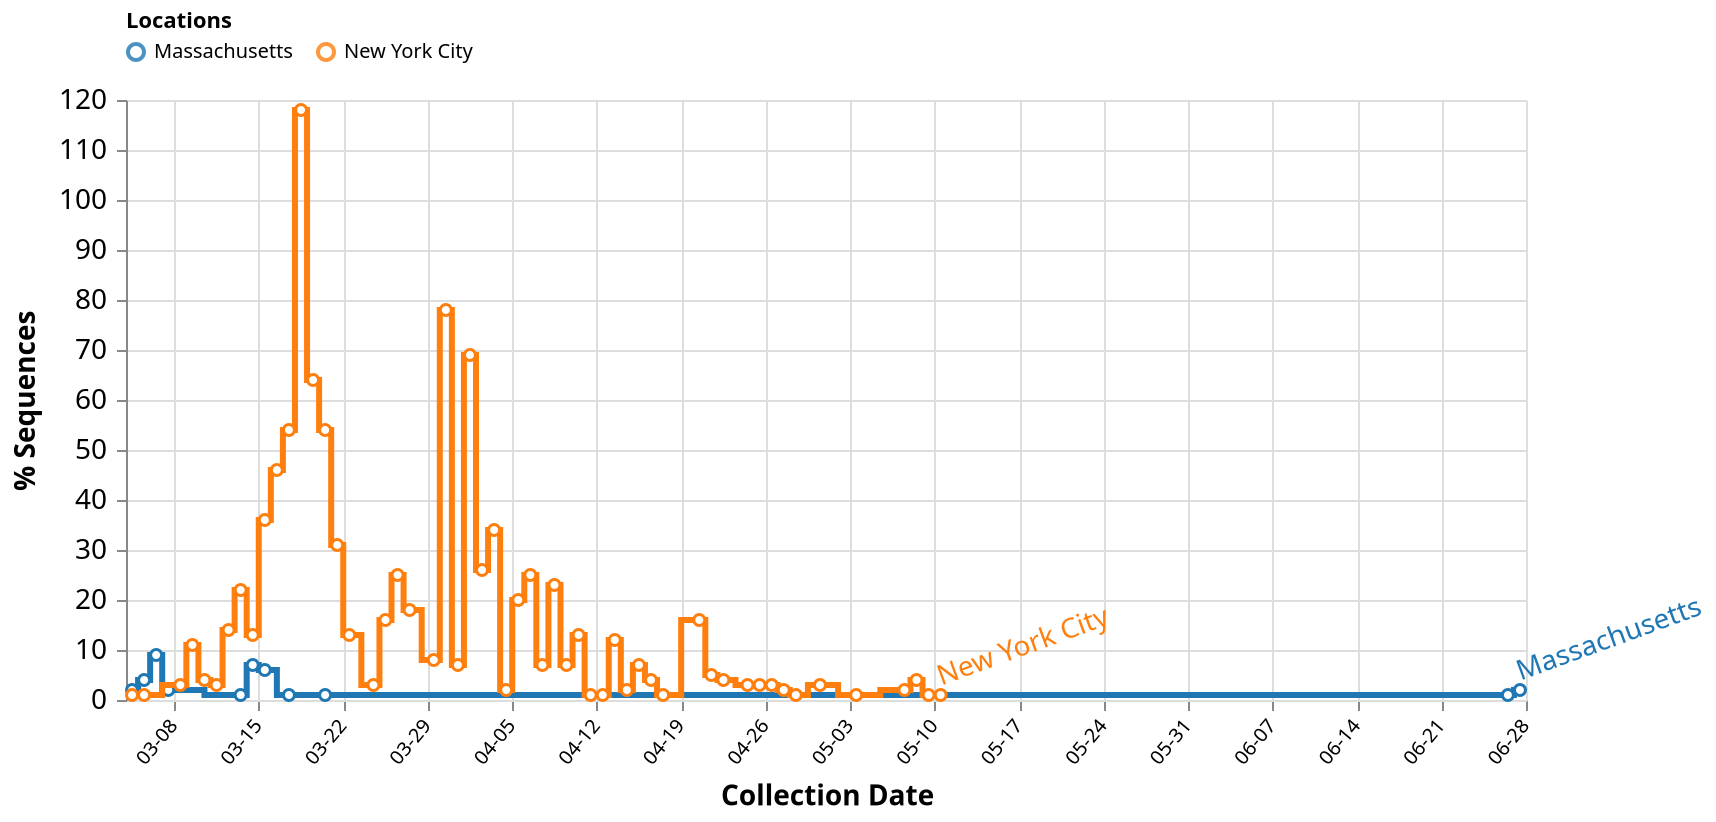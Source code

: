 {
  "$schema": "https://vega.github.io/schema/vega/v5.json",
  "description": "A basic line chart example.",
  "width": 700,
  "height": 300,
  "padding": 5,

  "signals": [
    { "name": "interpolate", "value": "step" },
    {
      "name": "hoverLocation",
      "value": null,
      "on": [
        {
          "events": {
            "merge": [
              {"markname": "locationlines", "type": "mouseover", "consume": true },
              {"markname": "locationdots", "type": "mouseover", "consume": true },
              {"markname": "locationlabel", "type": "mouseover", "consume": true }
            ]
          },
          "update": "{location: datum.location}",
          "force": true
        },
        {
          "events": {
            "merge": [
              {"markname": "locationlines", "type": "mouseout", "consume": true },
              {"markname": "locationdots", "type": "mouseout", "consume": true },
              {"markname": "locationlabel", "type": "mouseout", "consume": true }
            ]
          },
          "update": "null",
          "force": true
        }
      ]
    },
    {
      "name": "dateRangeStart",
      "value": 1575158400000,
      "comment": "Along with dateRangeEnd, these are hard limits on the dates shown. May need to update when we hit 2021. Dates are in milliseconds, unix epoch"
    },
    {
      "name": "dateRangeEnd",
      "value": 1609372800000
    },
    {
      "name": "dateBin",
      "value": 86400000,
      "comment": "Binning of observations by date, where date is in milliseconds. Default is 1 day (1000 * 60 * 60 * 24 = 86400000). This should never be less than a day. This is passed to the bin transform of cases_by_date_and_group. (1 week = 604800000)"
    },
    { "name": "cumulativeWindow", "value": [0, 0]},
    { "name": "yField", "value": "cases_sum_agg" },
    { "name": "yLabel", "value": "% Sequences" },
    { "name": "yFormat", "value": "s" },
    { "name": "tooltipCountFormat", "value": "d" },
    {
      "name": "clear",
      "value": true,
      "comment": "If clicking on anything but a grouped bar, then clear the selection (by clearing the 'selection' data object)",
      "on": [
        {
          "events": "mouseup[!event.item]",
          "update": "true",
          "force": true
        }
      ]
    },
    {
      "name": "shift",
      "value": false,
      "comment": "Track whether or not the shift key is pressed. Used to select multiple groups by holding down shift before clicking",
      "on": [
        {
          "events": {
            "merge": [
              { "markname": "locationlines", "type": "click" },
              { "markname": "locationdots", "type": "click" },
              { "markname": "locationlabel", "type": "click" }
            ]
          },
          "update": "event.shiftKey",
          "force": true
        },
        {
          "events": "@legendLabel:click, @legendSymbol:click",
          "update": "{location: datum.value}",
          "force": true
        }
      ]
    },
    {
      "name": "clicked",
      "value": null,
      "comment": "Track clicks on the group bars, for selection purposes",
      "on": [
        {
          "events": {
            "merge": [
              { "markname": "locationlines", "type": "click" },
              { "markname": "locationdots", "type": "click" },
              { "markname": "locationlabel", "type": "click" }
            ]
          },
          "update": "{location: datum.location}",
          "force": true
        },
        {
          "events": "@legendLabel:click, @legendSymbol:click",
          "update": "{location: datum.value}",
          "force": true
        }
      ]
    }
  ],

  "data": [
    {
      "name": "selectedGroups",
      "values": [
        {"group": "S|614|D|G"}
      ]
    },
    {
      "name": "location_data",
      "format": {
        "parse": {
          "location": "string",
          "cases_sum": "number",
          "location_counts": "number",
          "location_date_count": "number",
          "date": "date:'%Q'"
        }
      },
      "values": [{"location":"Massachusetts","date":"1580256000000","group":"Reference","cases_sum":1,"location_counts":41,"location_date_count":1},{"location":"Massachusetts","date":"1583366400000","group":"S|614|D|G","cases_sum":4,"location_counts":41,"location_date_count":5},{"location":"Massachusetts","date":"1583366400000","group":"Reference","cases_sum":1,"location_counts":41,"location_date_count":5},{"location":"Massachusetts","date":"1583452800000","group":"S|614|D|G","cases_sum":9,"location_counts":41,"location_date_count":9},{"location":"Massachusetts","date":"1583539200000","group":"S|614|D|G","cases_sum":2,"location_counts":41,"location_date_count":2},{"location":"Massachusetts","date":"1583280000000","group":"S|614|D|G","cases_sum":2,"location_counts":41,"location_date_count":2},{"location":"Massachusetts","date":"1584144000000","group":"Reference","cases_sum":3,"location_counts":41,"location_date_count":10},{"location":"Massachusetts","date":"1584144000000","group":"S|614|D|G","cases_sum":7,"location_counts":41,"location_date_count":10},{"location":"Massachusetts","date":"1584057600000","group":"S|614|D|G","cases_sum":1,"location_counts":41,"location_date_count":1},{"location":"Massachusetts","date":"1584230400000","group":"S|614|D|G","cases_sum":6,"location_counts":41,"location_date_count":6},{"location":"Massachusetts","date":"1584230400000","group":"S|5|L|F","cases_sum":1,"location_counts":41,"location_date_count":6},{"location":"Massachusetts","date":"1584662400000","group":"S|614|D|G","cases_sum":1,"location_counts":41,"location_date_count":1},{"location":"Massachusetts","date":"1584662400000","group":"S|1104|V|L","cases_sum":1,"location_counts":41,"location_date_count":1},{"location":"Massachusetts","date":"1593216000000","group":"S|483|V|F","cases_sum":1,"location_counts":41,"location_date_count":2},{"location":"Massachusetts","date":"1593216000000","group":"S|614|D|G","cases_sum":2,"location_counts":41,"location_date_count":2},{"location":"Massachusetts","date":"1593129600000","group":"S|614|D|G","cases_sum":1,"location_counts":41,"location_date_count":1},{"location":"Massachusetts","date":"1584403200000","group":"S|614|D|G","cases_sum":1,"location_counts":41,"location_date_count":1},{"location":"New York City","date":"1584316800000","group":"S|614|D|G","cases_sum":46,"location_counts":1023,"location_date_count":52},{"location":"New York City","date":"1584316800000","group":"S|145|Y|H","cases_sum":1,"location_counts":1023,"location_date_count":52},{"location":"New York City","date":"1584316800000","group":"Reference","cases_sum":6,"location_counts":1023,"location_date_count":52},{"location":"New York City","date":"1584316800000","group":"S|243|A|S","cases_sum":1,"location_counts":1023,"location_date_count":52},{"location":"New York City","date":"1584316800000","group":"S|1020|A|S","cases_sum":1,"location_counts":1023,"location_date_count":52},{"location":"New York City","date":"1584403200000","group":"S|614|D|G","cases_sum":54,"location_counts":1023,"location_date_count":63},{"location":"New York City","date":"1584403200000","group":"S|145|Y|H","cases_sum":1,"location_counts":1023,"location_date_count":63},{"location":"New York City","date":"1584403200000","group":"S|5|L|F","cases_sum":1,"location_counts":1023,"location_date_count":63},{"location":"New York City","date":"1584403200000","group":"Reference","cases_sum":7,"location_counts":1023,"location_date_count":63},{"location":"New York City","date":"1584403200000","group":"S|845|A|S","cases_sum":1,"location_counts":1023,"location_date_count":63},{"location":"New York City","date":"1584403200000","group":"S|27|A|V","cases_sum":1,"location_counts":1023,"location_date_count":63},{"location":"New York City","date":"1584144000000","group":"S|614|D|G","cases_sum":13,"location_counts":1023,"location_date_count":15},{"location":"New York City","date":"1584144000000","group":"S|655|H|Y","cases_sum":1,"location_counts":1023,"location_date_count":15},{"location":"New York City","date":"1584144000000","group":"Reference","cases_sum":1,"location_counts":1023,"location_date_count":15},{"location":"New York City","date":"1584230400000","group":"S|614|D|G","cases_sum":36,"location_counts":1023,"location_date_count":37},{"location":"New York City","date":"1584230400000","group":"S|583|E|D","cases_sum":2,"location_counts":1023,"location_date_count":37},{"location":"New York City","date":"1584230400000","group":"Reference","cases_sum":1,"location_counts":1023,"location_date_count":37},{"location":"New York City","date":"1584489600000","group":"Reference","cases_sum":13,"location_counts":1023,"location_date_count":132},{"location":"New York City","date":"1584489600000","group":"S|614|D|G","cases_sum":118,"location_counts":1023,"location_date_count":132},{"location":"New York City","date":"1584489600000","group":"S|1176|V|F","cases_sum":1,"location_counts":1023,"location_date_count":132},{"location":"New York City","date":"1584489600000","group":"S|631|P|S","cases_sum":1,"location_counts":1023,"location_date_count":132},{"location":"New York City","date":"1584489600000","group":"S|90|V|F","cases_sum":1,"location_counts":1023,"location_date_count":132},{"location":"New York City","date":"1584489600000","group":"S|679|N|K","cases_sum":1,"location_counts":1023,"location_date_count":132},{"location":"New York City","date":"1584489600000","group":"S|5|L|F","cases_sum":1,"location_counts":1023,"location_date_count":132},{"location":"New York City","date":"1584489600000","group":"S|83|V|F","cases_sum":1,"location_counts":1023,"location_date_count":132},{"location":"New York City","date":"1584489600000","group":"S|243|A|S","cases_sum":1,"location_counts":1023,"location_date_count":132},{"location":"New York City","date":"1584489600000","group":"S|1162|P|L","cases_sum":1,"location_counts":1023,"location_date_count":132},{"location":"New York City","date":"1584489600000","group":"S|778|T|I","cases_sum":1,"location_counts":1023,"location_date_count":132},{"location":"New York City","date":"1584576000000","group":"S|614|D|G","cases_sum":64,"location_counts":1023,"location_date_count":70},{"location":"New York City","date":"1584576000000","group":"Reference","cases_sum":6,"location_counts":1023,"location_date_count":70},{"location":"New York City","date":"1584576000000","group":"S|67|A|V","cases_sum":1,"location_counts":1023,"location_date_count":70},{"location":"New York City","date":"1584576000000","group":"S|80|D|N","cases_sum":1,"location_counts":1023,"location_date_count":70},{"location":"New York City","date":"1584576000000","group":"S|145|Y|H","cases_sum":2,"location_counts":1023,"location_date_count":70},{"location":"New York City","date":"1583884800000","group":"S|614|D|G","cases_sum":3,"location_counts":1023,"location_date_count":5},{"location":"New York City","date":"1583884800000","group":"Reference","cases_sum":2,"location_counts":1023,"location_date_count":5},{"location":"New York City","date":"1584057600000","group":"S|614|D|G","cases_sum":22,"location_counts":1023,"location_date_count":26},{"location":"New York City","date":"1584057600000","group":"Reference","cases_sum":4,"location_counts":1023,"location_date_count":26},{"location":"New York City","date":"1584748800000","group":"Other","cases_sum":2,"location_counts":1023,"location_date_count":33},{"location":"New York City","date":"1584748800000","group":"S|614|D|G","cases_sum":31,"location_counts":1023,"location_date_count":33},{"location":"New York City","date":"1584748800000","group":"S|323|T|I","cases_sum":1,"location_counts":1023,"location_date_count":33},{"location":"New York City","date":"1584748800000","group":"S|631|P|S","cases_sum":1,"location_counts":1023,"location_date_count":33},{"location":"New York City","date":"1584748800000","group":"Reference","cases_sum":2,"location_counts":1023,"location_date_count":33},{"location":"New York City","date":"1584662400000","group":"S|614|D|G","cases_sum":54,"location_counts":1023,"location_date_count":60},{"location":"New York City","date":"1584662400000","group":"Reference","cases_sum":6,"location_counts":1023,"location_date_count":60},{"location":"New York City","date":"1584662400000","group":"S|618|T|I","cases_sum":1,"location_counts":1023,"location_date_count":60},{"location":"New York City","date":"1584662400000","group":"S|153|M|V","cases_sum":1,"location_counts":1023,"location_date_count":60},{"location":"New York City","date":"1584835200000","group":"S|614|D|G","cases_sum":13,"location_counts":1023,"location_date_count":13},{"location":"New York City","date":"1585612800000","group":"S|614|D|G","cases_sum":7,"location_counts":1023,"location_date_count":7},{"location":"New York City","date":"1585612800000","group":"S|384|P|S","cases_sum":1,"location_counts":1023,"location_date_count":7},{"location":"New York City","date":"1585699200000","group":"S|5|L|F","cases_sum":2,"location_counts":1023,"location_date_count":71},{"location":"New York City","date":"1585699200000","group":"S|614|D|G","cases_sum":69,"location_counts":1023,"location_date_count":71},{"location":"New York City","date":"1585699200000","group":"Other","cases_sum":2,"location_counts":1023,"location_date_count":71},{"location":"New York City","date":"1585699200000","group":"S|655|H|Y","cases_sum":1,"location_counts":1023,"location_date_count":71},{"location":"New York City","date":"1585699200000","group":"Reference","cases_sum":2,"location_counts":1023,"location_date_count":71},{"location":"New York City","date":"1583625600000","group":"S|614|D|G","cases_sum":3,"location_counts":1023,"location_date_count":3},{"location":"New York City","date":"1585872000000","group":"S|614|D|G","cases_sum":34,"location_counts":1023,"location_date_count":37},{"location":"New York City","date":"1585872000000","group":"Reference","cases_sum":3,"location_counts":1023,"location_date_count":37},{"location":"New York City","date":"1585872000000","group":"Other","cases_sum":3,"location_counts":1023,"location_date_count":37},{"location":"New York City","date":"1585872000000","group":"S|323|T|I","cases_sum":1,"location_counts":1023,"location_date_count":37},{"location":"New York City","date":"1583971200000","group":"S|614|D|G","cases_sum":14,"location_counts":1023,"location_date_count":16},{"location":"New York City","date":"1583971200000","group":"Reference","cases_sum":2,"location_counts":1023,"location_date_count":16},{"location":"New York City","date":"1585526400000","group":"S|614|D|G","cases_sum":78,"location_counts":1023,"location_date_count":85},{"location":"New York City","date":"1585526400000","group":"Reference","cases_sum":6,"location_counts":1023,"location_date_count":85},{"location":"New York City","date":"1585526400000","group":"S|145|Y|H","cases_sum":1,"location_counts":1023,"location_date_count":85},{"location":"New York City","date":"1585526400000","group":"S|5|L|F","cases_sum":2,"location_counts":1023,"location_date_count":85},{"location":"New York City","date":"1585526400000","group":"S|98|S|F","cases_sum":1,"location_counts":1023,"location_date_count":85},{"location":"New York City","date":"1585526400000","group":"Other","cases_sum":2,"location_counts":1023,"location_date_count":85},{"location":"New York City","date":"1585526400000","group":"S|384|P|S","cases_sum":1,"location_counts":1023,"location_date_count":85},{"location":"New York City","date":"1586131200000","group":"S|614|D|G","cases_sum":25,"location_counts":1023,"location_date_count":26},{"location":"New York City","date":"1586131200000","group":"Reference","cases_sum":1,"location_counts":1023,"location_date_count":26},{"location":"New York City","date":"1586044800000","group":"S|614|D|G","cases_sum":20,"location_counts":1023,"location_date_count":20},{"location":"New York City","date":"1586044800000","group":"Other","cases_sum":1,"location_counts":1023,"location_date_count":20},{"location":"New York City","date":"1586044800000","group":"S|98|S|F","cases_sum":1,"location_counts":1023,"location_date_count":20},{"location":"New York City","date":"1585785600000","group":"S|614|D|G","cases_sum":26,"location_counts":1023,"location_date_count":26},{"location":"New York City","date":"1585785600000","group":"S|812|P|L","cases_sum":1,"location_counts":1023,"location_date_count":26},{"location":"New York City","date":"1585785600000","group":"Other","cases_sum":1,"location_counts":1023,"location_date_count":26},{"location":"New York City","date":"1585958400000","group":"S|614|D|G","cases_sum":2,"location_counts":1023,"location_date_count":2},{"location":"New York City","date":"1586476800000","group":"S|614|D|G","cases_sum":13,"location_counts":1023,"location_date_count":13},{"location":"New York City","date":"1586476800000","group":"S|5|L|F","cases_sum":1,"location_counts":1023,"location_date_count":13},{"location":"New York City","date":"1586476800000","group":"Other","cases_sum":4,"location_counts":1023,"location_date_count":13},{"location":"New York City","date":"1586476800000","group":"S|647|A|S","cases_sum":1,"location_counts":1023,"location_date_count":13},{"location":"New York City","date":"1586304000000","group":"S|614|D|G","cases_sum":23,"location_counts":1023,"location_date_count":23},{"location":"New York City","date":"1586304000000","group":"S|215|D|Y","cases_sum":1,"location_counts":1023,"location_date_count":23},{"location":"New York City","date":"1586736000000","group":"S|614|D|G","cases_sum":12,"location_counts":1023,"location_date_count":12},{"location":"New York City","date":"1586736000000","group":"S|98|S|F","cases_sum":1,"location_counts":1023,"location_date_count":12},{"location":"New York City","date":"1586736000000","group":"Other","cases_sum":3,"location_counts":1023,"location_date_count":12},{"location":"New York City","date":"1586217600000","group":"S|614|D|G","cases_sum":7,"location_counts":1023,"location_date_count":7},{"location":"New York City","date":"1586390400000","group":"S|614|D|G","cases_sum":7,"location_counts":1023,"location_date_count":7},{"location":"New York City","date":"1586390400000","group":"S|215|D|Y","cases_sum":1,"location_counts":1023,"location_date_count":7},{"location":"New York City","date":"1586563200000","group":"S|614|D|G","cases_sum":1,"location_counts":1023,"location_date_count":1},{"location":"New York City","date":"1586649600000","group":"S|614|D|G","cases_sum":1,"location_counts":1023,"location_date_count":1},{"location":"New York City","date":"1587513600000","group":"S|614|D|G","cases_sum":4,"location_counts":1023,"location_date_count":4},{"location":"New York City","date":"1587513600000","group":"Other","cases_sum":1,"location_counts":1023,"location_date_count":4},{"location":"New York City","date":"1587340800000","group":"S|614|D|G","cases_sum":16,"location_counts":1023,"location_date_count":16},{"location":"New York City","date":"1587340800000","group":"Other","cases_sum":1,"location_counts":1023,"location_date_count":16},{"location":"New York City","date":"1586822400000","group":"S|614|D|G","cases_sum":2,"location_counts":1023,"location_date_count":2},{"location":"New York City","date":"1586995200000","group":"S|614|D|G","cases_sum":4,"location_counts":1023,"location_date_count":4},{"location":"New York City","date":"1587427200000","group":"S|614|D|G","cases_sum":5,"location_counts":1023,"location_date_count":5},{"location":"New York City","date":"1587427200000","group":"Other","cases_sum":2,"location_counts":1023,"location_date_count":5},{"location":"New York City","date":"1586908800000","group":"S|614|D|G","cases_sum":7,"location_counts":1023,"location_date_count":7},{"location":"New York City","date":"1586908800000","group":"Other","cases_sum":1,"location_counts":1023,"location_date_count":7},{"location":"New York City","date":"1586908800000","group":"S|1101|H|Y","cases_sum":1,"location_counts":1023,"location_date_count":7},{"location":"New York City","date":"1587686400000","group":"S|614|D|G","cases_sum":3,"location_counts":1023,"location_date_count":3},{"location":"New York City","date":"1587686400000","group":"Other","cases_sum":1,"location_counts":1023,"location_date_count":3},{"location":"New York City","date":"1583280000000","group":"Reference","cases_sum":1,"location_counts":1023,"location_date_count":2},{"location":"New York City","date":"1583280000000","group":"S|614|D|G","cases_sum":1,"location_counts":1023,"location_date_count":2},{"location":"New York City","date":"1583366400000","group":"S|614|D|G","cases_sum":1,"location_counts":1023,"location_date_count":1},{"location":"New York City","date":"1583712000000","group":"Reference","cases_sum":6,"location_counts":1023,"location_date_count":17},{"location":"New York City","date":"1583712000000","group":"S|614|D|G","cases_sum":11,"location_counts":1023,"location_date_count":17},{"location":"New York City","date":"1583712000000","group":"Other","cases_sum":1,"location_counts":1023,"location_date_count":17},{"location":"New York City","date":"1583712000000","group":"S|812|P|L","cases_sum":2,"location_counts":1023,"location_date_count":17},{"location":"New York City","date":"1583107200000","group":"Reference","cases_sum":1,"location_counts":1023,"location_date_count":1},{"location":"New York City","date":"1583798400000","group":"S|614|D|G","cases_sum":4,"location_counts":1023,"location_date_count":4},{"location":"New York City","date":"1585440000000","group":"S|145|Y|H","cases_sum":1,"location_counts":1023,"location_date_count":8},{"location":"New York City","date":"1585440000000","group":"S|614|D|G","cases_sum":8,"location_counts":1023,"location_date_count":8},{"location":"New York City","date":"1585008000000","group":"S|614|D|G","cases_sum":3,"location_counts":1023,"location_date_count":3},{"location":"New York City","date":"1585180800000","group":"S|614|D|G","cases_sum":25,"location_counts":1023,"location_date_count":26},{"location":"New York City","date":"1585180800000","group":"S|647|A|S","cases_sum":1,"location_counts":1023,"location_date_count":26},{"location":"New York City","date":"1585180800000","group":"Other","cases_sum":1,"location_counts":1023,"location_date_count":26},{"location":"New York City","date":"1585180800000","group":"Reference","cases_sum":1,"location_counts":1023,"location_date_count":26},{"location":"New York City","date":"1585267200000","group":"S|614|D|G","cases_sum":18,"location_counts":1023,"location_date_count":18},{"location":"New York City","date":"1585094400000","group":"S|614|D|G","cases_sum":16,"location_counts":1023,"location_date_count":16},{"location":"New York City","date":"1585094400000","group":"Other","cases_sum":1,"location_counts":1023,"location_date_count":16},{"location":"New York City","date":"1587772800000","group":"S|614|D|G","cases_sum":3,"location_counts":1023,"location_date_count":3},{"location":"New York City","date":"1587081600000","group":"S|614|D|G","cases_sum":1,"location_counts":1023,"location_date_count":1},{"location":"New York City","date":"1587945600000","group":"S|614|D|G","cases_sum":2,"location_counts":1023,"location_date_count":2},{"location":"New York City","date":"1588464000000","group":"S|614|D|G","cases_sum":1,"location_counts":1023,"location_date_count":1},{"location":"New York City","date":"1588896000000","group":"S|614|D|G","cases_sum":4,"location_counts":1023,"location_date_count":4},{"location":"New York City","date":"1588896000000","group":"S|1101|H|Y","cases_sum":1,"location_counts":1023,"location_date_count":4},{"location":"New York City","date":"1588204800000","group":"S|614|D|G","cases_sum":3,"location_counts":1023,"location_date_count":4},{"location":"New York City","date":"1588204800000","group":"Reference","cases_sum":1,"location_counts":1023,"location_date_count":4},{"location":"New York City","date":"1589068800000","group":"S|614|D|G","cases_sum":1,"location_counts":1023,"location_date_count":1},{"location":"New York City","date":"1588032000000","group":"S|614|D|G","cases_sum":1,"location_counts":1023,"location_date_count":1},{"location":"New York City","date":"1588982400000","group":"S|614|D|G","cases_sum":1,"location_counts":1023,"location_date_count":1},{"location":"New York City","date":"1587859200000","group":"S|614|D|G","cases_sum":3,"location_counts":1023,"location_date_count":3},{"location":"New York City","date":"1587859200000","group":"Other","cases_sum":1,"location_counts":1023,"location_date_count":3},{"location":"New York City","date":"1588809600000","group":"S|614|D|G","cases_sum":2,"location_counts":1023,"location_date_count":2}],
      "transform": [
        {
          "comment": "Bin observations by date. The width of each bin is determined by the signal dateBin. Since the most detail in the date from GISAID is by day, the bin shouldn't ever be smaller than a day.",
          "type": "bin",
          "field": "date",
          "extent": [
            { "signal": "dateRangeStart" },
            { "signal": "dateRangeEnd" }
          ],
          "step": { "signal": "dateBin" },
          "as": ["day_start", "day_end"]
        },
        {
          "type": "filter",
          "expr": "indata('selectedGroups', 'group', datum.group) || length(data('selectedGroups')) == 0"
        },
        {
          "type": "aggregate",
          "groupby": ["location", "day_start"],
          "fields": ["cases_sum", "location_date_count"],
          "ops": ["sum", "sum"],
          "as": ["cases_sum", "location_date_count"]
        },
        {
          "type": "window",
          "sort": { "field": "day_start" },
          "groupby": ["location"],
          "ops": ["sum", "sum"],
          "fields": ["cases_sum", "location_date_count"],
          "as": ["cases_sum_agg", "location_date_count_agg"],
          "frame": { "signal": "cumulativeWindow" }
        },
        {
          "type": "collect",
          "sort": {
            "field": ["location", "day_start"],
            "order": ["ascending", "ascending"]
          }
        },
        {
          "type": "formula",
          "expr": "datum.cases_sum_agg / datum.location_date_count_agg",
          "as": "cases_norm"
        },
        {
          "comment": "Recalculate the day_end from the day_start and dateBin, since the imputation can't work on more than one field at once.",
          "type": "formula",
          "expr": "datum.day_start + dateBin",
          "as": "day_end"
        },
        {
          "type": "formula",
          "expr": "datum.day_start + (dateBin / 2)",
          "as": "day_middle"
        }
      ]
    },
    {
      "name": "selected",
      "comment": "A list of groups that are selected",
      "on": [
        { "trigger": "clear", "remove": true },
        { "trigger": "!shift", "remove": true },
        { "trigger": "!shift && clicked", "insert": "clicked" },
        { "trigger": "shift && clicked", "toggle": "clicked" }
      ]
    }
  ],

  "scales": [
    {
      "name": "xscale",
      "type": "time",
      "range": "width",
      "domain": {
        "fields": [
          {"data": "location_data", "field": "day_start"},
          {"data": "location_data", "field": "day_end"}
        ]
      }
    },
    {
      "name": "yscale",
      "type": "linear",
      "range": "height",
      "nice": true,
      "zero": true,
      "domain": {"data": "location_data", "field": {"signal": "yField"}}
    },
    {
      "name": "color",
      "type": "ordinal",
      "range": {"scheme": "category10"},
      "domain": {"data": "location_data", "field": "location"}
    }
  ],

  "axes": [
    {
      "orient": "bottom", 
      "scale": "xscale",
      "format": "%m-%d",
      "zindex": 0,

      "grid": true,
      "gridScale": "yscale",
      "gridColor": "#DDD",

      "labelAngle": 310,
      "labelAlign": "right",
      "labelBaseline": "middle",
      "labelPadding": 5,

      "title": "Collection Date",
      "titleFontSize": 14,
      "titlePadding": 8
    },
    {
      "orient": "left", 
      "scale": "yscale",
      "format": { "signal": "yFormat" },

      "grid": true,
      "gridScale": "xscale",
      "gridColor": "#DDD",

      "labelFontSize": 14,
      "labelPadding": 4,

      "title": {"signal": "yLabel"},
      "titleFontSize": 14,
      "titlePadding": 10
    }
  ],

  "legends": [
    {
      "stroke": "color",
      "title": "Locations",
      "orient": "top",
      "direction": "vertical",
      "columns": 8,
      "encode": {
        "symbols": {
          "name": "legendSymbol",
          "interactive": true,
          "update": {
            "fill": {"value": "transparent"},
            "strokeWidth": {"value": 2},
            "opacity": [
              {
                "test": "!length(data('selected')) || indata('selected', 'location', datum.value)", 
                "value": 0.8
              },
              {"value": 0.15}
            ],
            "size": {"value": 64}
          }
        },
        "labels": {
          "name": "legendLabel",
          "interactive": true,
          "update": {
            "opacity": [
              {
                "test": "!length(data('selected')) || indata('selected', 'location', datum.value)", 
                "value": 1
              },
              {"value": 0.25}
            ]
          }
        }
      }
    }
  ],

  "marks": [
    {
      "name": "layer0",
      "type": "group",
      "from": {
        "facet": {
          "name": "series",
          "data": "location_data",
          "groupby": "location"
        }
      },
      "data": [
        {
          "name": "label",
          "source": "series",
          "transform": [
            { 
              "type": "joinaggregate", 
              "fields": ["day_middle"],
              "ops": ["max"],
              "as": ["max_day"]
            },
            {
              "type": "filter",
              "expr": "datum.day_middle == datum.max_day"
            }
          ]
        }
      ],
      "marks": [
        {
          "name": "locationlines",
          "type": "line",
          "from": {"data": "series"},
          "encode": {
            "enter": {
              "strokeWidth": {"value": 3},
              "strokeMiterLimit": {"value": 2},
              "strokeCap": {"value": "round"}
            },
            "update": {
              "interpolate": {"signal": "interpolate"},
              "x": {"scale": "xscale", "field": "day_middle"},
              "y": {"scale": "yscale", "field": {"signal": "yField"}},
              "stroke": [
                {
                  "test": "(!length(data('selected')) || indata('selected', 'location', datum.location)) && (datum.cases_sum_agg > 0)",
                  "scale": "color", 
                  "field": "location"
                },
                {"value": "#CCC"}
              ],
              "strokeOpacity": [
                {
                  "test": "hoverLocation && hoverLocation.location == datum.location",
                  "value": 0.6
                },
                {"value": 1.0}
              ],
              "zindex": [
                {
                  "test": "hoverLocation && hoverLocation.location == datum.location",
                  "value": 3
                },
                { "value": 1 }
              ]
            }
          }
        },
        {
          "name": "locationdots",
          "type": "symbol",
          "from": {"data": "series"},
          "encode": {
            "enter": {
              "size": {"value": 30},
              "fill": {"value": "#fff"},
              "strokeWidth": {"value": 1.5}
            },
            "update": {
              "x": {"scale": "xscale", "field": "day_middle"},
              "y": {"scale": "yscale", "field": {"signal": "yField"}},
              "stroke": [
                {
                  "test": "(!length(data('selected')) || indata('selected', 'location', datum.location)) && (datum.cases_sum_agg > 0)",
                  "scale": "color", 
                  "field": "location"
                },
                {"value": "#CCC"}
              ],
              "strokeOpacity": [
                {
                  "test": "hoverLocation && hoverLocation.location == datum.location",
                  "value": 0.6
                },
                {"value": 1.0}
              ],
              "zindex": [
                {
                  "test": "hoverLocation && hoverLocation.location == datum.location",
                  "value": 3
                },
                { "value": 1 }
              ],
              "tooltip": {
                "signal": "{title: datum.location, 'Sequences': format(datum[yField], tooltipCountFormat), 'Collection date': timeFormat(datum.day_start, '%b %d %Y')}"
              }
            }
          }
        },
        {
          "name": "locationlabel",
          "type": "text",
          "from": {"data": "label"},
          "encode": {
            "enter": {
              "dy": {"value": -5},
              "fontSize": {"value": 14},
              "angle": {"value": 340},
              "zindex": {"value": 5}
            },
            "update": {
              "x": {"scale": "xscale", "field": "day_middle", "offset": 2},
              "y": {"scale": "yscale", "field": {"signal": "yField"}},
              "text": {"field": "location"},
              "fill": [
                {
                  "test": "(!length(data('selected')) || indata('selected', 'location', datum.location)) && (datum.cases_sum_agg > 0)",
                  "scale": "color", 
                  "field": "location"
                },
                { "value": "#ccc" }
              ],
              "fillOpacity": [
                {
                  "test": "hoverLocation && hoverLocation.location == datum.location",
                  "value": 0.6
                },
                {"value": 1}
              ]
            }
          }
        }
      ]
    }
  ]
}
